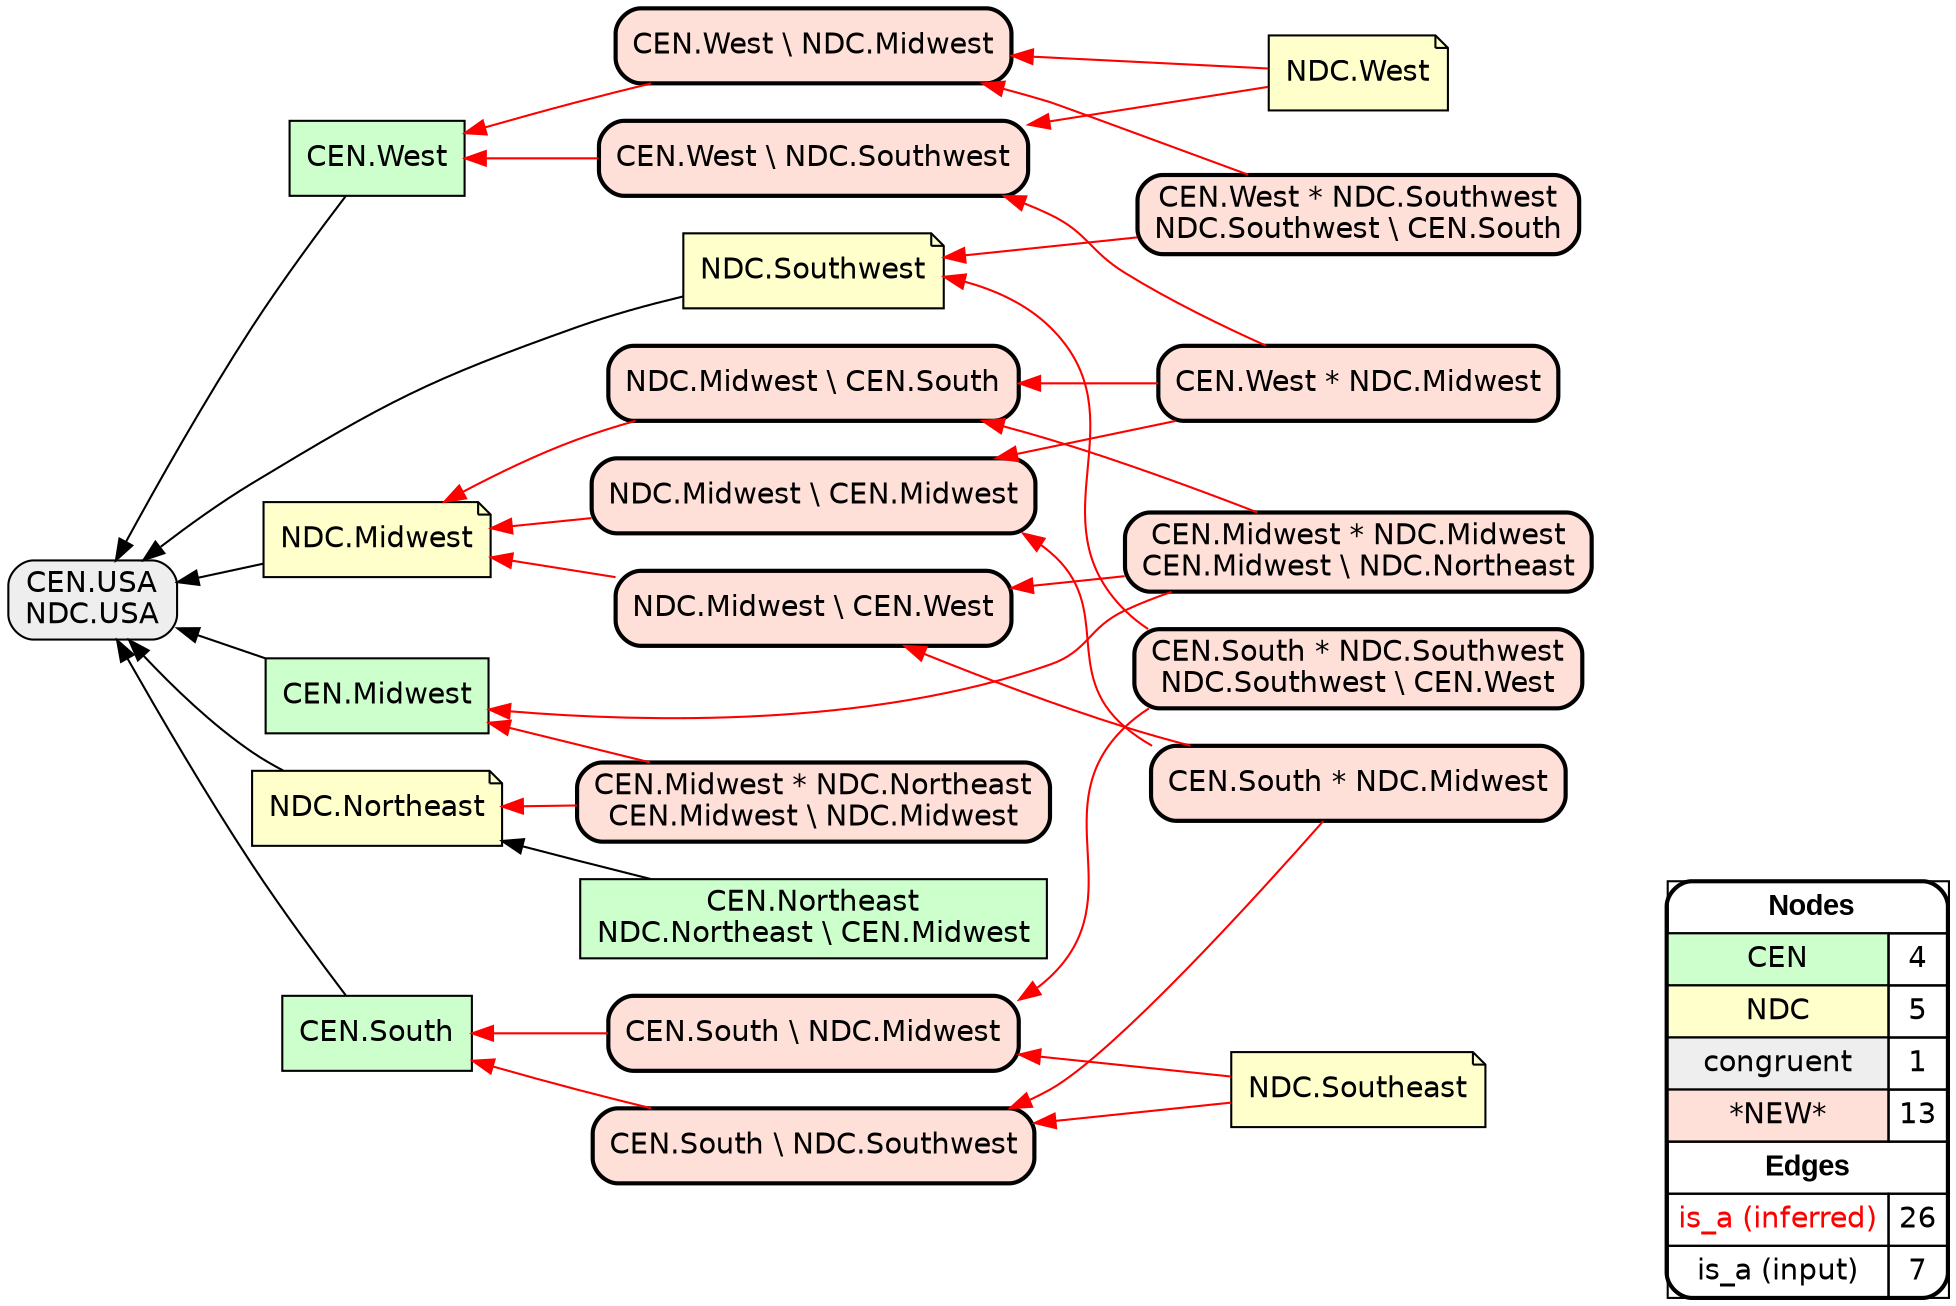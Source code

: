 digraph{
rankdir=RL
node[shape=box style=filled fillcolor="#CCFFCC" fontname="helvetica"] 
"CEN.West"
"CEN.Northeast\nNDC.Northeast \\ CEN.Midwest"
"CEN.Midwest"
"CEN.South"
node[shape=note style=filled fillcolor="#FFFFCC" fontname="helvetica"] 
"NDC.Midwest"
"NDC.Southwest"
"NDC.Southeast"
"NDC.Northeast"
"NDC.West"
node[shape=box style="filled,rounded" fillcolor="#EEEEEE" fontname="helvetica"] 
"CEN.USA\nNDC.USA"
node[shape=box style="filled,rounded,bold" fillcolor="#FFE0D8" fontname="helvetica"] 
"CEN.West * NDC.Southwest\nNDC.Southwest \\ CEN.South"
"CEN.West \\ NDC.Midwest"
"CEN.South \\ NDC.Southwest"
"CEN.Midwest * NDC.Midwest\nCEN.Midwest \\ NDC.Northeast"
"CEN.West * NDC.Midwest"
"CEN.South * NDC.Midwest"
"CEN.South \\ NDC.Midwest"
"NDC.Midwest \\ CEN.West"
"CEN.West \\ NDC.Southwest"
"CEN.Midwest * NDC.Northeast\nCEN.Midwest \\ NDC.Midwest"
"CEN.South * NDC.Southwest\nNDC.Southwest \\ CEN.West"
"NDC.Midwest \\ CEN.South"
"NDC.Midwest \\ CEN.Midwest"
edge[arrowhead=normal style=dotted color="#000000" constraint=true penwidth=1]
edge[arrowhead=normal style=solid color="#FF0000" constraint=true penwidth=1]
"CEN.West * NDC.Midwest" -> "CEN.West \\ NDC.Southwest"
"NDC.Midwest \\ CEN.South" -> "NDC.Midwest"
"CEN.West \\ NDC.Southwest" -> "CEN.West"
"CEN.Midwest * NDC.Northeast\nCEN.Midwest \\ NDC.Midwest" -> "NDC.Northeast"
"NDC.Southeast" -> "CEN.South \\ NDC.Midwest"
"CEN.South * NDC.Midwest" -> "CEN.South \\ NDC.Southwest"
"NDC.Southeast" -> "CEN.South \\ NDC.Southwest"
"NDC.West" -> "CEN.West \\ NDC.Midwest"
"CEN.South * NDC.Southwest\nNDC.Southwest \\ CEN.West" -> "CEN.South \\ NDC.Midwest"
"CEN.Midwest * NDC.Midwest\nCEN.Midwest \\ NDC.Northeast" -> "NDC.Midwest \\ CEN.South"
"CEN.South * NDC.Midwest" -> "NDC.Midwest \\ CEN.Midwest"
"CEN.West * NDC.Southwest\nNDC.Southwest \\ CEN.South" -> "CEN.West \\ NDC.Midwest"
"CEN.South \\ NDC.Southwest" -> "CEN.South"
"CEN.West \\ NDC.Midwest" -> "CEN.West"
"CEN.West * NDC.Midwest" -> "NDC.Midwest \\ CEN.South"
"CEN.South * NDC.Southwest\nNDC.Southwest \\ CEN.West" -> "NDC.Southwest"
"NDC.Midwest \\ CEN.West" -> "NDC.Midwest"
"CEN.South \\ NDC.Midwest" -> "CEN.South"
"CEN.Midwest * NDC.Midwest\nCEN.Midwest \\ NDC.Northeast" -> "NDC.Midwest \\ CEN.West"
"CEN.West * NDC.Southwest\nNDC.Southwest \\ CEN.South" -> "NDC.Southwest"
"CEN.Midwest * NDC.Midwest\nCEN.Midwest \\ NDC.Northeast" -> "CEN.Midwest"
"CEN.West * NDC.Midwest" -> "NDC.Midwest \\ CEN.Midwest"
"NDC.Midwest \\ CEN.Midwest" -> "NDC.Midwest"
"CEN.South * NDC.Midwest" -> "NDC.Midwest \\ CEN.West"
"CEN.Midwest * NDC.Northeast\nCEN.Midwest \\ NDC.Midwest" -> "CEN.Midwest"
"NDC.West" -> "CEN.West \\ NDC.Southwest"
edge[arrowhead=normal style=solid color="#000000" constraint=true penwidth=1]
"CEN.Midwest" -> "CEN.USA\nNDC.USA"
"CEN.Northeast\nNDC.Northeast \\ CEN.Midwest" -> "NDC.Northeast"
"NDC.Midwest" -> "CEN.USA\nNDC.USA"
"NDC.Northeast" -> "CEN.USA\nNDC.USA"
"NDC.Southwest" -> "CEN.USA\nNDC.USA"
"CEN.West" -> "CEN.USA\nNDC.USA"
"CEN.South" -> "CEN.USA\nNDC.USA"
node[shape=box] 
{rank=source Legend [fillcolor= white margin=0 label=< 
 <TABLE BORDER="0" CELLBORDER="1" CELLSPACING="0" CELLPADDING="4"> 
<TR> <TD COLSPAN="2"><font face="Arial Black"> Nodes</font></TD> </TR> 
<TR> 
 <TD bgcolor="#CCFFCC" fontname="helvetica">CEN</TD> 
 <TD>4</TD> 
 </TR> 
<TR> 
 <TD bgcolor="#FFFFCC" fontname="helvetica">NDC</TD> 
 <TD>5</TD> 
 </TR> 
<TR> 
 <TD bgcolor="#EEEEEE" fontname="helvetica">congruent</TD> 
 <TD>1</TD> 
 </TR> 
<TR> 
 <TD bgcolor="#FFE0D8" fontname="helvetica">*NEW*</TD> 
 <TD>13</TD> 
 </TR> 
<TR> <TD COLSPAN="2"><font face = "Arial Black"> Edges </font></TD> </TR> 
<TR> 
 <TD><font color ="#FF0000">is_a (inferred)</font></TD><TD>26</TD>
</TR>
<TR> 
 <TD><font color ="#000000">is_a (input)</font></TD><TD>7</TD>
</TR>
</TABLE> 
 >] } 
}
